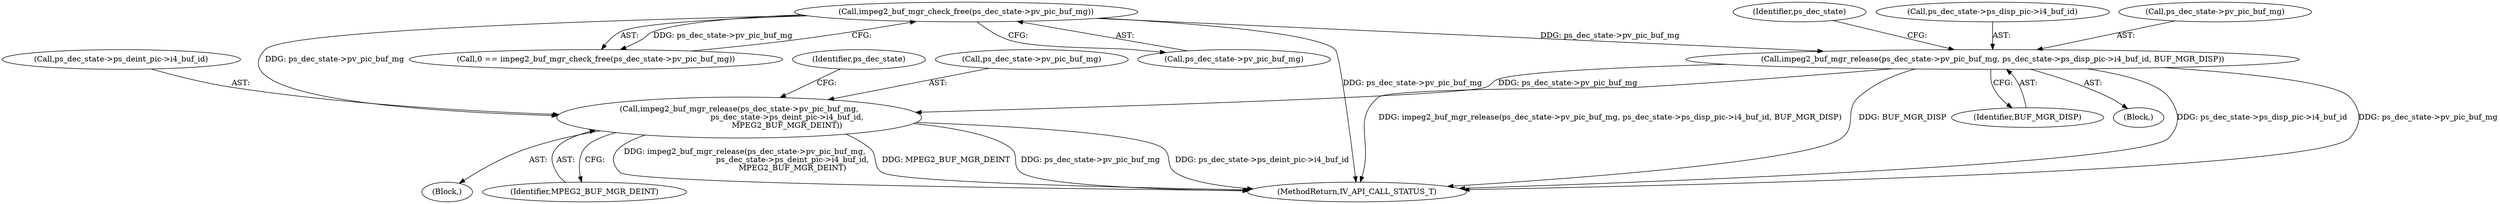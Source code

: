 digraph "0_Android_a86eb798d077b9b25c8f8c77e3c02c2f287c1ce7@pointer" {
"1001594" [label="(Call,impeg2_buf_mgr_release(ps_dec_state->pv_pic_buf_mg,\n                                       ps_dec_state->ps_deint_pic->i4_buf_id,\n                                       MPEG2_BUF_MGR_DEINT))"];
"1001159" [label="(Call,impeg2_buf_mgr_check_free(ps_dec_state->pv_pic_buf_mg))"];
"1001574" [label="(Call,impeg2_buf_mgr_release(ps_dec_state->pv_pic_buf_mg, ps_dec_state->ps_disp_pic->i4_buf_id, BUF_MGR_DISP))"];
"1001578" [label="(Call,ps_dec_state->ps_disp_pic->i4_buf_id)"];
"1001157" [label="(Call,0 == impeg2_buf_mgr_check_free(ps_dec_state->pv_pic_buf_mg))"];
"1001598" [label="(Call,ps_dec_state->ps_deint_pic->i4_buf_id)"];
"1001606" [label="(Identifier,ps_dec_state)"];
"1001583" [label="(Identifier,BUF_MGR_DISP)"];
"1001575" [label="(Call,ps_dec_state->pv_pic_buf_mg)"];
"1001593" [label="(Block,)"];
"1001594" [label="(Call,impeg2_buf_mgr_release(ps_dec_state->pv_pic_buf_mg,\n                                       ps_dec_state->ps_deint_pic->i4_buf_id,\n                                       MPEG2_BUF_MGR_DEINT))"];
"1001595" [label="(Call,ps_dec_state->pv_pic_buf_mg)"];
"1001695" [label="(MethodReturn,IV_API_CALL_STATUS_T)"];
"1001159" [label="(Call,impeg2_buf_mgr_check_free(ps_dec_state->pv_pic_buf_mg))"];
"1001574" [label="(Call,impeg2_buf_mgr_release(ps_dec_state->pv_pic_buf_mg, ps_dec_state->ps_disp_pic->i4_buf_id, BUF_MGR_DISP))"];
"1001573" [label="(Block,)"];
"1001160" [label="(Call,ps_dec_state->pv_pic_buf_mg)"];
"1001603" [label="(Identifier,MPEG2_BUF_MGR_DEINT)"];
"1001586" [label="(Identifier,ps_dec_state)"];
"1001594" -> "1001593"  [label="AST: "];
"1001594" -> "1001603"  [label="CFG: "];
"1001595" -> "1001594"  [label="AST: "];
"1001598" -> "1001594"  [label="AST: "];
"1001603" -> "1001594"  [label="AST: "];
"1001606" -> "1001594"  [label="CFG: "];
"1001594" -> "1001695"  [label="DDG: ps_dec_state->ps_deint_pic->i4_buf_id"];
"1001594" -> "1001695"  [label="DDG: impeg2_buf_mgr_release(ps_dec_state->pv_pic_buf_mg,\n                                       ps_dec_state->ps_deint_pic->i4_buf_id,\n                                       MPEG2_BUF_MGR_DEINT)"];
"1001594" -> "1001695"  [label="DDG: MPEG2_BUF_MGR_DEINT"];
"1001594" -> "1001695"  [label="DDG: ps_dec_state->pv_pic_buf_mg"];
"1001159" -> "1001594"  [label="DDG: ps_dec_state->pv_pic_buf_mg"];
"1001574" -> "1001594"  [label="DDG: ps_dec_state->pv_pic_buf_mg"];
"1001159" -> "1001157"  [label="AST: "];
"1001159" -> "1001160"  [label="CFG: "];
"1001160" -> "1001159"  [label="AST: "];
"1001157" -> "1001159"  [label="CFG: "];
"1001159" -> "1001695"  [label="DDG: ps_dec_state->pv_pic_buf_mg"];
"1001159" -> "1001157"  [label="DDG: ps_dec_state->pv_pic_buf_mg"];
"1001159" -> "1001574"  [label="DDG: ps_dec_state->pv_pic_buf_mg"];
"1001574" -> "1001573"  [label="AST: "];
"1001574" -> "1001583"  [label="CFG: "];
"1001575" -> "1001574"  [label="AST: "];
"1001578" -> "1001574"  [label="AST: "];
"1001583" -> "1001574"  [label="AST: "];
"1001586" -> "1001574"  [label="CFG: "];
"1001574" -> "1001695"  [label="DDG: impeg2_buf_mgr_release(ps_dec_state->pv_pic_buf_mg, ps_dec_state->ps_disp_pic->i4_buf_id, BUF_MGR_DISP)"];
"1001574" -> "1001695"  [label="DDG: BUF_MGR_DISP"];
"1001574" -> "1001695"  [label="DDG: ps_dec_state->ps_disp_pic->i4_buf_id"];
"1001574" -> "1001695"  [label="DDG: ps_dec_state->pv_pic_buf_mg"];
}
